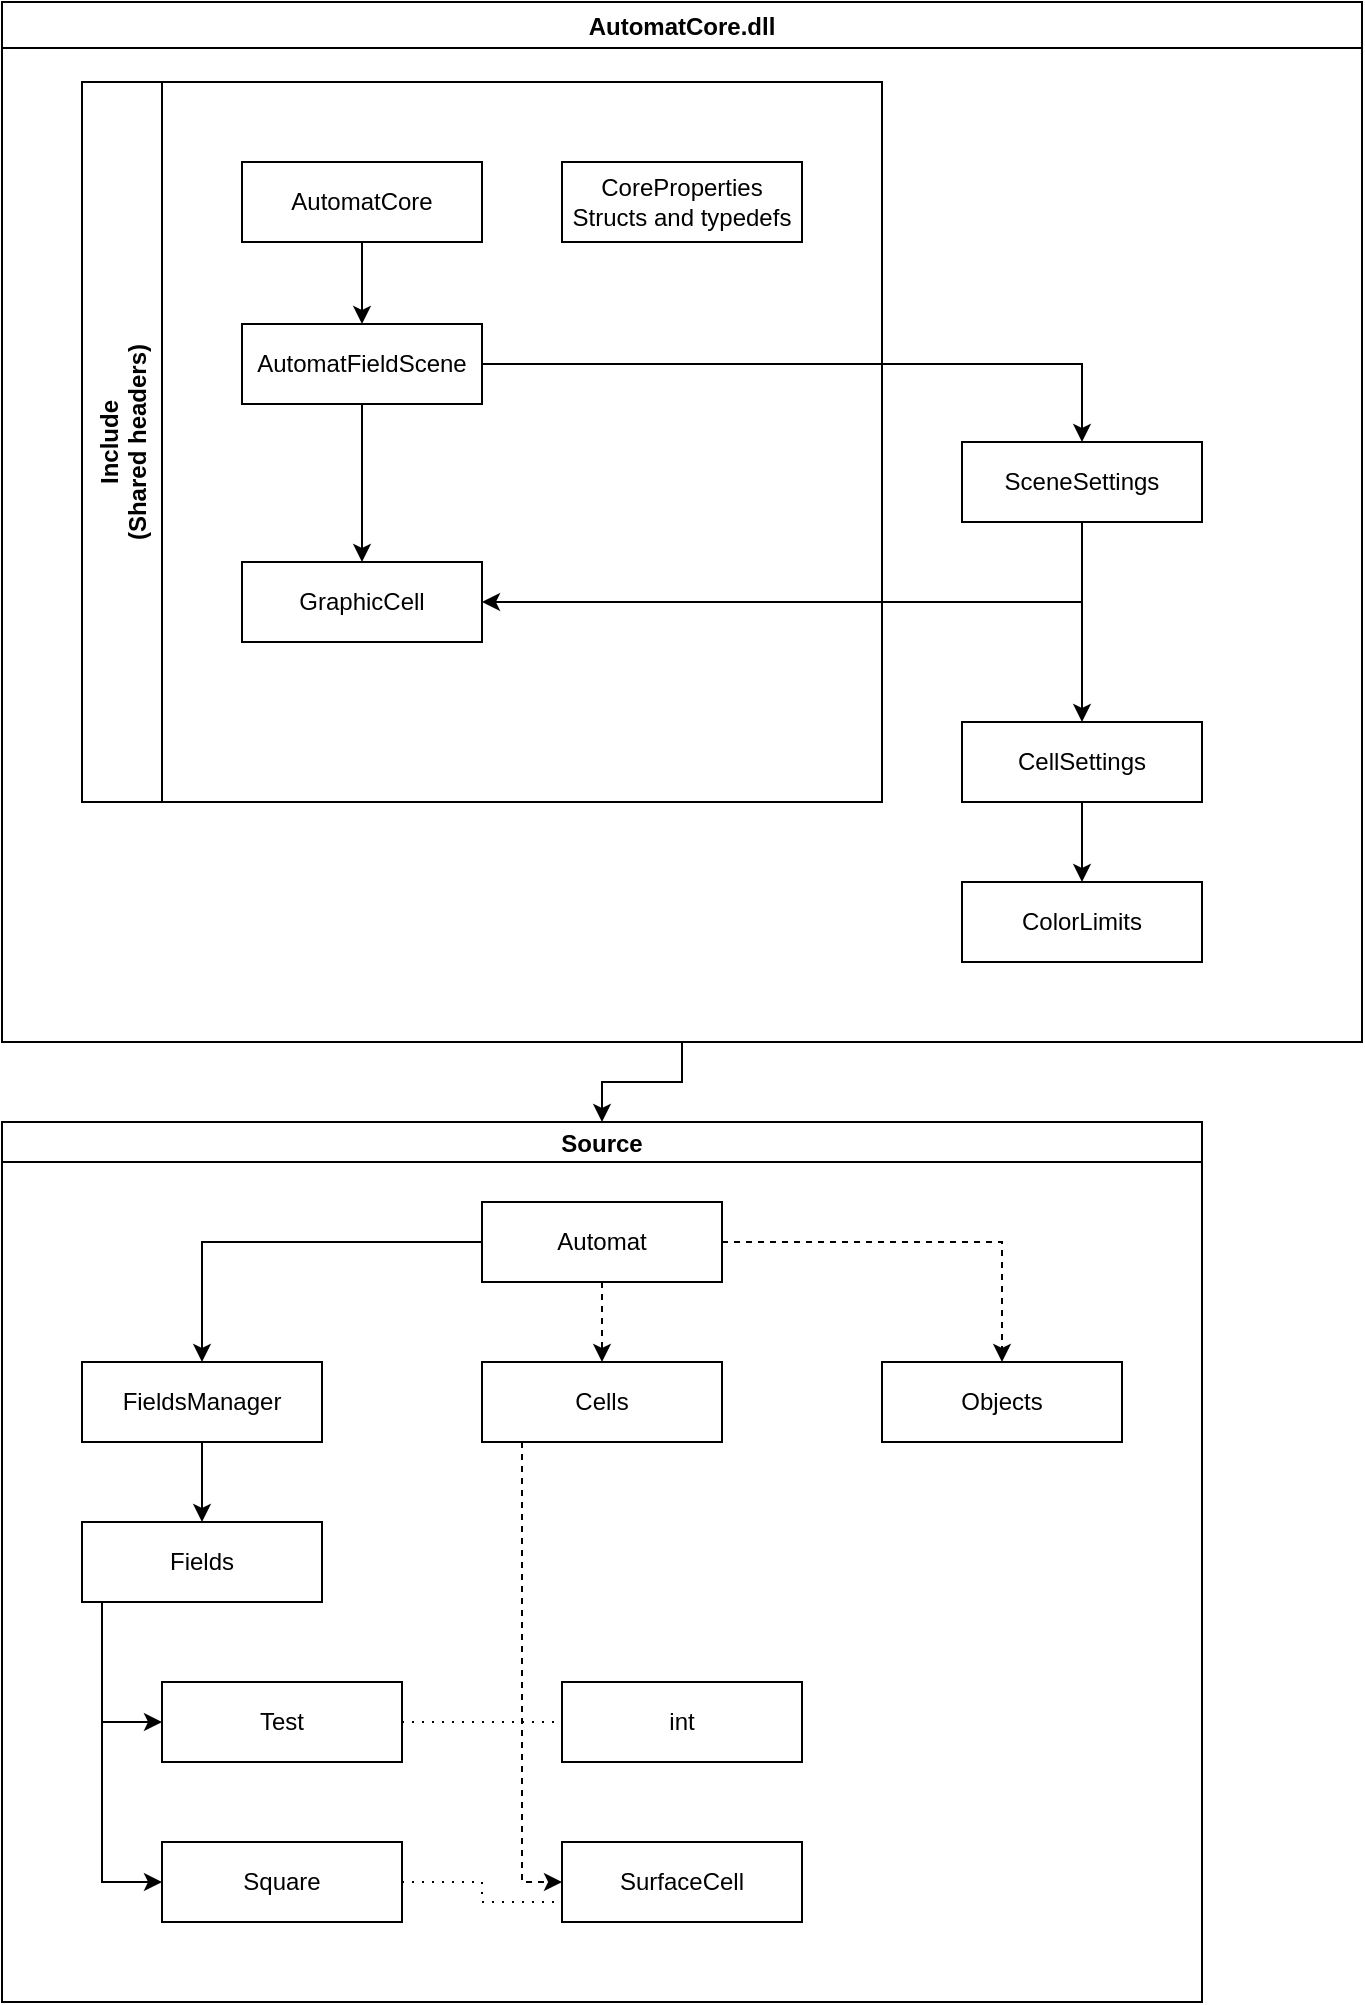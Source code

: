 <mxfile version="15.4.0" type="device" pages="2"><diagram id="4r1GiHwD7035O4oH_AOl" name="Понятия"><mxGraphModel dx="1422" dy="862" grid="1" gridSize="10" guides="1" tooltips="1" connect="1" arrows="1" fold="1" page="1" pageScale="1" pageWidth="827" pageHeight="1169" math="0" shadow="0"><root><mxCell id="0"/><mxCell id="1" parent="0"/><mxCell id="MolSmP_dhW3LQpc_AyIe-13" value="Source" style="swimlane;startSize=20;" parent="1" vertex="1"><mxGeometry x="40" y="600" width="600" height="440" as="geometry"/></mxCell><mxCell id="omz_tT-opb6Poc-mMWA1-1" value="Automat" style="rounded=0;whiteSpace=wrap;html=1;" parent="MolSmP_dhW3LQpc_AyIe-13" vertex="1"><mxGeometry x="240" y="40" width="120" height="40" as="geometry"/></mxCell><mxCell id="omz_tT-opb6Poc-mMWA1-2" value="Fields" style="rounded=0;whiteSpace=wrap;html=1;" parent="MolSmP_dhW3LQpc_AyIe-13" vertex="1"><mxGeometry x="40" y="200" width="120" height="40" as="geometry"/></mxCell><mxCell id="omz_tT-opb6Poc-mMWA1-4" value="Cells" style="rounded=0;whiteSpace=wrap;html=1;" parent="MolSmP_dhW3LQpc_AyIe-13" vertex="1"><mxGeometry x="240" y="120" width="120" height="40" as="geometry"/></mxCell><mxCell id="omz_tT-opb6Poc-mMWA1-5" value="" style="edgeStyle=orthogonalEdgeStyle;rounded=0;orthogonalLoop=1;jettySize=auto;html=1;dashed=1;" parent="MolSmP_dhW3LQpc_AyIe-13" source="omz_tT-opb6Poc-mMWA1-1" target="omz_tT-opb6Poc-mMWA1-4" edge="1"><mxGeometry relative="1" as="geometry"/></mxCell><mxCell id="omz_tT-opb6Poc-mMWA1-6" value="Objects" style="rounded=0;whiteSpace=wrap;html=1;" parent="MolSmP_dhW3LQpc_AyIe-13" vertex="1"><mxGeometry x="440" y="120" width="120" height="40" as="geometry"/></mxCell><mxCell id="omz_tT-opb6Poc-mMWA1-7" value="" style="edgeStyle=orthogonalEdgeStyle;rounded=0;orthogonalLoop=1;jettySize=auto;html=1;dashed=1;" parent="MolSmP_dhW3LQpc_AyIe-13" source="omz_tT-opb6Poc-mMWA1-1" target="omz_tT-opb6Poc-mMWA1-6" edge="1"><mxGeometry relative="1" as="geometry"/></mxCell><mxCell id="MolSmP_dhW3LQpc_AyIe-1" value="Test" style="rounded=0;whiteSpace=wrap;html=1;" parent="MolSmP_dhW3LQpc_AyIe-13" vertex="1"><mxGeometry x="80" y="280" width="120" height="40" as="geometry"/></mxCell><mxCell id="MolSmP_dhW3LQpc_AyIe-2" value="" style="edgeStyle=orthogonalEdgeStyle;rounded=0;orthogonalLoop=1;jettySize=auto;html=1;" parent="MolSmP_dhW3LQpc_AyIe-13" source="omz_tT-opb6Poc-mMWA1-2" target="MolSmP_dhW3LQpc_AyIe-1" edge="1"><mxGeometry relative="1" as="geometry"><Array as="points"><mxPoint x="50" y="300"/></Array></mxGeometry></mxCell><mxCell id="MolSmP_dhW3LQpc_AyIe-3" value="Square" style="rounded=0;whiteSpace=wrap;html=1;" parent="MolSmP_dhW3LQpc_AyIe-13" vertex="1"><mxGeometry x="80" y="360" width="120" height="40" as="geometry"/></mxCell><mxCell id="MolSmP_dhW3LQpc_AyIe-4" value="" style="edgeStyle=orthogonalEdgeStyle;rounded=0;orthogonalLoop=1;jettySize=auto;html=1;" parent="MolSmP_dhW3LQpc_AyIe-13" source="omz_tT-opb6Poc-mMWA1-2" target="MolSmP_dhW3LQpc_AyIe-3" edge="1"><mxGeometry relative="1" as="geometry"><Array as="points"><mxPoint x="50" y="380"/></Array></mxGeometry></mxCell><mxCell id="MolSmP_dhW3LQpc_AyIe-7" style="edgeStyle=orthogonalEdgeStyle;rounded=0;orthogonalLoop=1;jettySize=auto;html=1;entryX=0.5;entryY=0;entryDx=0;entryDy=0;" parent="MolSmP_dhW3LQpc_AyIe-13" source="MolSmP_dhW3LQpc_AyIe-5" target="omz_tT-opb6Poc-mMWA1-2" edge="1"><mxGeometry relative="1" as="geometry"/></mxCell><mxCell id="MolSmP_dhW3LQpc_AyIe-5" value="FieldsManager" style="rounded=0;whiteSpace=wrap;html=1;" parent="MolSmP_dhW3LQpc_AyIe-13" vertex="1"><mxGeometry x="40" y="120" width="120" height="40" as="geometry"/></mxCell><mxCell id="MolSmP_dhW3LQpc_AyIe-6" value="" style="edgeStyle=orthogonalEdgeStyle;rounded=0;orthogonalLoop=1;jettySize=auto;html=1;" parent="MolSmP_dhW3LQpc_AyIe-13" source="omz_tT-opb6Poc-mMWA1-1" target="MolSmP_dhW3LQpc_AyIe-5" edge="1"><mxGeometry relative="1" as="geometry"/></mxCell><mxCell id="MolSmP_dhW3LQpc_AyIe-8" value="SurfaceCell" style="rounded=0;whiteSpace=wrap;html=1;" parent="MolSmP_dhW3LQpc_AyIe-13" vertex="1"><mxGeometry x="280" y="360" width="120" height="40" as="geometry"/></mxCell><mxCell id="MolSmP_dhW3LQpc_AyIe-9" value="" style="edgeStyle=orthogonalEdgeStyle;rounded=0;orthogonalLoop=1;jettySize=auto;html=1;dashed=1;" parent="MolSmP_dhW3LQpc_AyIe-13" source="omz_tT-opb6Poc-mMWA1-4" target="MolSmP_dhW3LQpc_AyIe-8" edge="1"><mxGeometry relative="1" as="geometry"><Array as="points"><mxPoint x="260" y="380"/></Array></mxGeometry></mxCell><mxCell id="MolSmP_dhW3LQpc_AyIe-10" style="edgeStyle=orthogonalEdgeStyle;rounded=0;orthogonalLoop=1;jettySize=auto;html=1;entryX=0;entryY=0.75;entryDx=0;entryDy=0;dashed=1;endArrow=none;endFill=0;dashPattern=1 4;" parent="MolSmP_dhW3LQpc_AyIe-13" source="MolSmP_dhW3LQpc_AyIe-3" target="MolSmP_dhW3LQpc_AyIe-8" edge="1"><mxGeometry relative="1" as="geometry"/></mxCell><mxCell id="MolSmP_dhW3LQpc_AyIe-11" value="int" style="rounded=0;whiteSpace=wrap;html=1;" parent="MolSmP_dhW3LQpc_AyIe-13" vertex="1"><mxGeometry x="280" y="280" width="120" height="40" as="geometry"/></mxCell><mxCell id="MolSmP_dhW3LQpc_AyIe-12" value="" style="edgeStyle=orthogonalEdgeStyle;rounded=0;orthogonalLoop=1;jettySize=auto;html=1;dashed=1;endArrow=none;endFill=0;dashPattern=1 4;" parent="MolSmP_dhW3LQpc_AyIe-13" source="MolSmP_dhW3LQpc_AyIe-1" target="MolSmP_dhW3LQpc_AyIe-11" edge="1"><mxGeometry relative="1" as="geometry"/></mxCell><mxCell id="MolSmP_dhW3LQpc_AyIe-35" style="edgeStyle=orthogonalEdgeStyle;rounded=0;orthogonalLoop=1;jettySize=auto;html=1;entryX=0.5;entryY=0;entryDx=0;entryDy=0;endArrow=classic;endFill=1;" parent="1" source="MolSmP_dhW3LQpc_AyIe-14" target="MolSmP_dhW3LQpc_AyIe-13" edge="1"><mxGeometry relative="1" as="geometry"/></mxCell><mxCell id="MolSmP_dhW3LQpc_AyIe-14" value="AutomatCore.dll" style="swimlane;" parent="1" vertex="1"><mxGeometry x="40" y="40" width="680" height="520" as="geometry"/></mxCell><mxCell id="MolSmP_dhW3LQpc_AyIe-16" value="Include&#10;(Shared headers)" style="swimlane;horizontal=0;startSize=40;" parent="MolSmP_dhW3LQpc_AyIe-14" vertex="1"><mxGeometry x="40" y="40" width="400" height="360" as="geometry"/></mxCell><mxCell id="MolSmP_dhW3LQpc_AyIe-22" style="edgeStyle=orthogonalEdgeStyle;rounded=0;orthogonalLoop=1;jettySize=auto;html=1;entryX=0.5;entryY=0;entryDx=0;entryDy=0;endArrow=classic;endFill=1;" parent="MolSmP_dhW3LQpc_AyIe-16" source="MolSmP_dhW3LQpc_AyIe-15" target="MolSmP_dhW3LQpc_AyIe-17" edge="1"><mxGeometry relative="1" as="geometry"/></mxCell><mxCell id="MolSmP_dhW3LQpc_AyIe-15" value="AutomatCore" style="rounded=0;whiteSpace=wrap;html=1;" parent="MolSmP_dhW3LQpc_AyIe-16" vertex="1"><mxGeometry x="80" y="40" width="120" height="40" as="geometry"/></mxCell><mxCell id="MolSmP_dhW3LQpc_AyIe-18" value="CoreProperties&lt;br&gt;Structs and typedefs" style="rounded=0;whiteSpace=wrap;html=1;" parent="MolSmP_dhW3LQpc_AyIe-16" vertex="1"><mxGeometry x="240" y="40" width="120" height="40" as="geometry"/></mxCell><mxCell id="MolSmP_dhW3LQpc_AyIe-24" value="" style="edgeStyle=orthogonalEdgeStyle;rounded=0;orthogonalLoop=1;jettySize=auto;html=1;endArrow=classic;endFill=1;" parent="MolSmP_dhW3LQpc_AyIe-16" source="MolSmP_dhW3LQpc_AyIe-17" target="MolSmP_dhW3LQpc_AyIe-21" edge="1"><mxGeometry relative="1" as="geometry"/></mxCell><mxCell id="MolSmP_dhW3LQpc_AyIe-17" value="AutomatFieldScene" style="rounded=0;whiteSpace=wrap;html=1;" parent="MolSmP_dhW3LQpc_AyIe-16" vertex="1"><mxGeometry x="80" y="121" width="120" height="40" as="geometry"/></mxCell><mxCell id="MolSmP_dhW3LQpc_AyIe-21" value="&lt;span style=&quot;text-align: left&quot;&gt;GraphicCell&lt;/span&gt;" style="rounded=0;whiteSpace=wrap;html=1;" parent="MolSmP_dhW3LQpc_AyIe-16" vertex="1"><mxGeometry x="80" y="240" width="120" height="40" as="geometry"/></mxCell><mxCell id="MolSmP_dhW3LQpc_AyIe-28" style="edgeStyle=orthogonalEdgeStyle;rounded=0;orthogonalLoop=1;jettySize=auto;html=1;entryX=1;entryY=0.5;entryDx=0;entryDy=0;endArrow=classic;endFill=1;" parent="MolSmP_dhW3LQpc_AyIe-14" source="MolSmP_dhW3LQpc_AyIe-25" target="MolSmP_dhW3LQpc_AyIe-21" edge="1"><mxGeometry relative="1" as="geometry"><Array as="points"><mxPoint x="540" y="300"/></Array></mxGeometry></mxCell><mxCell id="MolSmP_dhW3LQpc_AyIe-25" value="SceneSettings&lt;br&gt;" style="rounded=0;whiteSpace=wrap;html=1;" parent="MolSmP_dhW3LQpc_AyIe-14" vertex="1"><mxGeometry x="480" y="220" width="120" height="40" as="geometry"/></mxCell><mxCell id="MolSmP_dhW3LQpc_AyIe-26" value="" style="edgeStyle=orthogonalEdgeStyle;rounded=0;orthogonalLoop=1;jettySize=auto;html=1;endArrow=classic;endFill=1;" parent="MolSmP_dhW3LQpc_AyIe-14" source="MolSmP_dhW3LQpc_AyIe-17" target="MolSmP_dhW3LQpc_AyIe-25" edge="1"><mxGeometry relative="1" as="geometry"><Array as="points"><mxPoint x="540" y="181"/></Array></mxGeometry></mxCell><mxCell id="MolSmP_dhW3LQpc_AyIe-34" value="" style="edgeStyle=orthogonalEdgeStyle;rounded=0;orthogonalLoop=1;jettySize=auto;html=1;endArrow=classic;endFill=1;" parent="MolSmP_dhW3LQpc_AyIe-14" source="MolSmP_dhW3LQpc_AyIe-31" target="MolSmP_dhW3LQpc_AyIe-33" edge="1"><mxGeometry relative="1" as="geometry"/></mxCell><mxCell id="MolSmP_dhW3LQpc_AyIe-31" value="CellSettings" style="rounded=0;whiteSpace=wrap;html=1;" parent="MolSmP_dhW3LQpc_AyIe-14" vertex="1"><mxGeometry x="480" y="360" width="120" height="40" as="geometry"/></mxCell><mxCell id="MolSmP_dhW3LQpc_AyIe-32" value="" style="edgeStyle=orthogonalEdgeStyle;rounded=0;orthogonalLoop=1;jettySize=auto;html=1;endArrow=classic;endFill=1;" parent="MolSmP_dhW3LQpc_AyIe-14" source="MolSmP_dhW3LQpc_AyIe-25" target="MolSmP_dhW3LQpc_AyIe-31" edge="1"><mxGeometry relative="1" as="geometry"/></mxCell><mxCell id="MolSmP_dhW3LQpc_AyIe-33" value="ColorLimits" style="rounded=0;whiteSpace=wrap;html=1;" parent="MolSmP_dhW3LQpc_AyIe-14" vertex="1"><mxGeometry x="480" y="440" width="120" height="40" as="geometry"/></mxCell></root></mxGraphModel></diagram><diagram id="Ix_5opLD0Rr6IitZnWCX" name="Fields"><mxGraphModel dx="813" dy="493" grid="1" gridSize="10" guides="1" tooltips="1" connect="1" arrows="1" fold="1" page="1" pageScale="1" pageWidth="1600" pageHeight="900" math="0" shadow="0"><root><mxCell id="7uftAyetkC6rROW-yrYo-0"/><mxCell id="7uftAyetkC6rROW-yrYo-1" parent="7uftAyetkC6rROW-yrYo-0"/><mxCell id="7uftAyetkC6rROW-yrYo-14" value="" style="edgeStyle=orthogonalEdgeStyle;orthogonalLoop=1;jettySize=auto;html=1;rounded=0;" edge="1" parent="7uftAyetkC6rROW-yrYo-1" source="7uftAyetkC6rROW-yrYo-6" target="7uftAyetkC6rROW-yrYo-10"><mxGeometry relative="1" as="geometry"/></mxCell><mxCell id="7uftAyetkC6rROW-yrYo-6" value="ObjectID" style="swimlane;fontStyle=1;align=center;verticalAlign=top;childLayout=stackLayout;horizontal=1;startSize=26;horizontalStack=0;resizeParent=1;resizeParentMax=0;resizeLast=0;collapsible=1;marginBottom=0;" vertex="1" parent="7uftAyetkC6rROW-yrYo-1"><mxGeometry x="120" width="160" height="86" as="geometry"/></mxCell><mxCell id="7uftAyetkC6rROW-yrYo-7" value="- ID: int" style="text;strokeColor=none;fillColor=none;align=left;verticalAlign=top;spacingLeft=4;spacingRight=4;overflow=hidden;rotatable=0;points=[[0,0.5],[1,0.5]];portConstraint=eastwest;" vertex="1" parent="7uftAyetkC6rROW-yrYo-6"><mxGeometry y="26" width="160" height="26" as="geometry"/></mxCell><mxCell id="7uftAyetkC6rROW-yrYo-8" value="" style="line;strokeWidth=1;fillColor=none;align=left;verticalAlign=middle;spacingTop=-1;spacingLeft=3;spacingRight=3;rotatable=0;labelPosition=right;points=[];portConstraint=eastwest;" vertex="1" parent="7uftAyetkC6rROW-yrYo-6"><mxGeometry y="52" width="160" height="8" as="geometry"/></mxCell><mxCell id="7uftAyetkC6rROW-yrYo-9" value="+ getID() const: int" style="text;strokeColor=none;fillColor=none;align=left;verticalAlign=top;spacingLeft=4;spacingRight=4;overflow=hidden;rotatable=0;points=[[0,0.5],[1,0.5]];portConstraint=eastwest;" vertex="1" parent="7uftAyetkC6rROW-yrYo-6"><mxGeometry y="60" width="160" height="26" as="geometry"/></mxCell><mxCell id="7uftAyetkC6rROW-yrYo-10" value="AbstractField" style="swimlane;fontStyle=1;align=center;verticalAlign=top;childLayout=stackLayout;horizontal=1;startSize=26;horizontalStack=0;resizeParent=1;resizeParentMax=0;resizeLast=0;collapsible=1;marginBottom=0;" vertex="1" parent="7uftAyetkC6rROW-yrYo-1"><mxGeometry x="80" y="160" width="240" height="138" as="geometry"/></mxCell><mxCell id="7uftAyetkC6rROW-yrYo-11" value="- AvalableDirections: Directions" style="text;strokeColor=none;fillColor=none;align=left;verticalAlign=top;spacingLeft=4;spacingRight=4;overflow=hidden;rotatable=0;points=[[0,0.5],[1,0.5]];portConstraint=eastwest;" vertex="1" parent="7uftAyetkC6rROW-yrYo-10"><mxGeometry y="26" width="240" height="26" as="geometry"/></mxCell><mxCell id="7uftAyetkC6rROW-yrYo-15" value="- MapName: std::string" style="text;strokeColor=none;fillColor=none;align=left;verticalAlign=top;spacingLeft=4;spacingRight=4;overflow=hidden;rotatable=0;points=[[0,0.5],[1,0.5]];portConstraint=eastwest;" vertex="1" parent="7uftAyetkC6rROW-yrYo-10"><mxGeometry y="52" width="240" height="26" as="geometry"/></mxCell><mxCell id="7uftAyetkC6rROW-yrYo-16" value="# Height: int" style="text;strokeColor=none;fillColor=none;align=left;verticalAlign=top;spacingLeft=4;spacingRight=4;overflow=hidden;rotatable=0;points=[[0,0.5],[1,0.5]];portConstraint=eastwest;" vertex="1" parent="7uftAyetkC6rROW-yrYo-10"><mxGeometry y="78" width="240" height="26" as="geometry"/></mxCell><mxCell id="7uftAyetkC6rROW-yrYo-12" value="" style="line;strokeWidth=1;fillColor=none;align=left;verticalAlign=middle;spacingTop=-1;spacingLeft=3;spacingRight=3;rotatable=0;labelPosition=right;points=[];portConstraint=eastwest;" vertex="1" parent="7uftAyetkC6rROW-yrYo-10"><mxGeometry y="104" width="240" height="8" as="geometry"/></mxCell><mxCell id="7uftAyetkC6rROW-yrYo-13" value="+ getHeight() const: int" style="text;strokeColor=none;fillColor=none;align=left;verticalAlign=top;spacingLeft=4;spacingRight=4;overflow=hidden;rotatable=0;points=[[0,0.5],[1,0.5]];portConstraint=eastwest;" vertex="1" parent="7uftAyetkC6rROW-yrYo-10"><mxGeometry y="112" width="240" height="26" as="geometry"/></mxCell><mxCell id="7uftAyetkC6rROW-yrYo-29" style="edgeStyle=orthogonalEdgeStyle;rounded=0;orthogonalLoop=1;jettySize=auto;html=1;entryX=1;entryY=0.5;entryDx=0;entryDy=0;endArrow=diamondThin;endFill=1;" edge="1" parent="7uftAyetkC6rROW-yrYo-1" source="7uftAyetkC6rROW-yrYo-17" target="7uftAyetkC6rROW-yrYo-11"><mxGeometry relative="1" as="geometry"/></mxCell><mxCell id="7uftAyetkC6rROW-yrYo-17" value="Directions" style="swimlane;fontStyle=1;align=center;verticalAlign=top;childLayout=stackLayout;horizontal=1;startSize=26;horizontalStack=0;resizeParent=1;resizeParentMax=0;resizeLast=0;collapsible=1;marginBottom=0;" vertex="1" parent="7uftAyetkC6rROW-yrYo-1"><mxGeometry x="670" y="70" width="320" height="258" as="geometry"/></mxCell><mxCell id="7uftAyetkC6rROW-yrYo-18" value="- NDirections: unsigned short int" style="text;strokeColor=none;fillColor=none;align=left;verticalAlign=top;spacingLeft=4;spacingRight=4;overflow=hidden;rotatable=0;points=[[0,0.5],[1,0.5]];portConstraint=eastwest;" vertex="1" parent="7uftAyetkC6rROW-yrYo-17"><mxGeometry y="26" width="320" height="26" as="geometry"/></mxCell><mxCell id="7uftAyetkC6rROW-yrYo-19" value="" style="line;strokeWidth=1;fillColor=none;align=left;verticalAlign=middle;spacingTop=-1;spacingLeft=3;spacingRight=3;rotatable=0;labelPosition=right;points=[];portConstraint=eastwest;" vertex="1" parent="7uftAyetkC6rROW-yrYo-17"><mxGeometry y="52" width="320" height="8" as="geometry"/></mxCell><mxCell id="7uftAyetkC6rROW-yrYo-25" value="+ Directions(int nDirs)" style="text;strokeColor=none;fillColor=none;align=left;verticalAlign=top;spacingLeft=4;spacingRight=4;overflow=hidden;rotatable=0;points=[[0,0.5],[1,0.5]];portConstraint=eastwest;fontStyle=0" vertex="1" parent="7uftAyetkC6rROW-yrYo-17"><mxGeometry y="60" width="320" height="26" as="geometry"/></mxCell><mxCell id="7uftAyetkC6rROW-yrYo-26" value="+ Directions(Direction maxDirection)" style="text;strokeColor=none;fillColor=none;align=left;verticalAlign=top;spacingLeft=4;spacingRight=4;overflow=hidden;rotatable=0;points=[[0,0.5],[1,0.5]];portConstraint=eastwest;fontStyle=0" vertex="1" parent="7uftAyetkC6rROW-yrYo-17"><mxGeometry y="86" width="320" height="26" as="geometry"/></mxCell><mxCell id="7uftAyetkC6rROW-yrYo-28" value="" style="line;strokeWidth=1;fillColor=none;align=left;verticalAlign=middle;spacingTop=-1;spacingLeft=3;spacingRight=3;rotatable=0;labelPosition=right;points=[];portConstraint=eastwest;" vertex="1" parent="7uftAyetkC6rROW-yrYo-17"><mxGeometry y="112" width="320" height="8" as="geometry"/></mxCell><mxCell id="7uftAyetkC6rROW-yrYo-27" value="+ operator int()" style="text;strokeColor=none;fillColor=none;align=left;verticalAlign=top;spacingLeft=4;spacingRight=4;overflow=hidden;rotatable=0;points=[[0,0.5],[1,0.5]];portConstraint=eastwest;fontStyle=0" vertex="1" parent="7uftAyetkC6rROW-yrYo-17"><mxGeometry y="120" width="320" height="26" as="geometry"/></mxCell><mxCell id="7uftAyetkC6rROW-yrYo-24" value="" style="line;strokeWidth=1;fillColor=none;align=left;verticalAlign=middle;spacingTop=-1;spacingLeft=3;spacingRight=3;rotatable=0;labelPosition=right;points=[];portConstraint=eastwest;" vertex="1" parent="7uftAyetkC6rROW-yrYo-17"><mxGeometry y="146" width="320" height="8" as="geometry"/></mxCell><mxCell id="7uftAyetkC6rROW-yrYo-20" value="+ getRawDirections() const: int" style="text;strokeColor=none;fillColor=none;align=left;verticalAlign=top;spacingLeft=4;spacingRight=4;overflow=hidden;rotatable=0;points=[[0,0.5],[1,0.5]];portConstraint=eastwest;" vertex="1" parent="7uftAyetkC6rROW-yrYo-17"><mxGeometry y="154" width="320" height="26" as="geometry"/></mxCell><mxCell id="7uftAyetkC6rROW-yrYo-21" value="+ isDirectValide(int direction) const: int" style="text;strokeColor=none;fillColor=none;align=left;verticalAlign=top;spacingLeft=4;spacingRight=4;overflow=hidden;rotatable=0;points=[[0,0.5],[1,0.5]];portConstraint=eastwest;" vertex="1" parent="7uftAyetkC6rROW-yrYo-17"><mxGeometry y="180" width="320" height="26" as="geometry"/></mxCell><mxCell id="7uftAyetkC6rROW-yrYo-22" value="+ normalize(int&amp; rawDirection) const: void" style="text;strokeColor=none;fillColor=none;align=left;verticalAlign=top;spacingLeft=4;spacingRight=4;overflow=hidden;rotatable=0;points=[[0,0.5],[1,0.5]];portConstraint=eastwest;" vertex="1" parent="7uftAyetkC6rROW-yrYo-17"><mxGeometry y="206" width="320" height="26" as="geometry"/></mxCell><mxCell id="7uftAyetkC6rROW-yrYo-23" value="+ getDirection(int rawDirection) const: Direction" style="text;strokeColor=none;fillColor=none;align=left;verticalAlign=top;spacingLeft=4;spacingRight=4;overflow=hidden;rotatable=0;points=[[0,0.5],[1,0.5]];portConstraint=eastwest;fontStyle=2" vertex="1" parent="7uftAyetkC6rROW-yrYo-17"><mxGeometry y="232" width="320" height="26" as="geometry"/></mxCell><mxCell id="7uftAyetkC6rROW-yrYo-42" style="edgeStyle=orthogonalEdgeStyle;rounded=0;orthogonalLoop=1;jettySize=auto;html=1;entryX=1;entryY=0.5;entryDx=0;entryDy=0;endArrow=diamond;endFill=0;" edge="1" parent="7uftAyetkC6rROW-yrYo-1" source="7uftAyetkC6rROW-yrYo-30" target="7uftAyetkC6rROW-yrYo-27"><mxGeometry relative="1" as="geometry"/></mxCell><mxCell id="7uftAyetkC6rROW-yrYo-30" value="Direction" style="swimlane;fontStyle=1;align=center;verticalAlign=top;childLayout=stackLayout;horizontal=1;startSize=26;horizontalStack=0;resizeParent=1;resizeParentMax=0;resizeLast=0;collapsible=1;marginBottom=0;" vertex="1" parent="7uftAyetkC6rROW-yrYo-1"><mxGeometry x="1170" y="70" width="260" height="276" as="geometry"/></mxCell><mxCell id="7uftAyetkC6rROW-yrYo-31" value="+ Azimuth: int" style="text;strokeColor=none;fillColor=none;align=left;verticalAlign=top;spacingLeft=4;spacingRight=4;overflow=hidden;rotatable=0;points=[[0,0.5],[1,0.5]];portConstraint=eastwest;" vertex="1" parent="7uftAyetkC6rROW-yrYo-30"><mxGeometry y="26" width="260" height="26" as="geometry"/></mxCell><mxCell id="7uftAyetkC6rROW-yrYo-34" value="+ Access: bool" style="text;strokeColor=none;fillColor=none;align=left;verticalAlign=top;spacingLeft=4;spacingRight=4;overflow=hidden;rotatable=0;points=[[0,0.5],[1,0.5]];portConstraint=eastwest;" vertex="1" parent="7uftAyetkC6rROW-yrYo-30"><mxGeometry y="52" width="260" height="26" as="geometry"/></mxCell><mxCell id="7uftAyetkC6rROW-yrYo-32" value="" style="line;strokeWidth=1;fillColor=none;align=left;verticalAlign=middle;spacingTop=-1;spacingLeft=3;spacingRight=3;rotatable=0;labelPosition=right;points=[];portConstraint=eastwest;" vertex="1" parent="7uftAyetkC6rROW-yrYo-30"><mxGeometry y="78" width="260" height="8" as="geometry"/></mxCell><mxCell id="7uftAyetkC6rROW-yrYo-33" value="+ Direction(int rawDirection, bool accessable)" style="text;strokeColor=none;fillColor=none;align=left;verticalAlign=top;spacingLeft=4;spacingRight=4;overflow=hidden;rotatable=0;points=[[0,0.5],[1,0.5]];portConstraint=eastwest;fontStyle=0" vertex="1" parent="7uftAyetkC6rROW-yrYo-30"><mxGeometry y="86" width="260" height="26" as="geometry"/></mxCell><mxCell id="7uftAyetkC6rROW-yrYo-35" value="+ Direction(const Direction&amp;)" style="text;strokeColor=none;fillColor=none;align=left;verticalAlign=top;spacingLeft=4;spacingRight=4;overflow=hidden;rotatable=0;points=[[0,0.5],[1,0.5]];portConstraint=eastwest;fontStyle=0" vertex="1" parent="7uftAyetkC6rROW-yrYo-30"><mxGeometry y="112" width="260" height="26" as="geometry"/></mxCell><mxCell id="7uftAyetkC6rROW-yrYo-38" value="+ Direction&amp; operator=(const Direction&amp;)" style="text;strokeColor=none;fillColor=none;align=left;verticalAlign=top;spacingLeft=4;spacingRight=4;overflow=hidden;rotatable=0;points=[[0,0.5],[1,0.5]];portConstraint=eastwest;fontStyle=0" vertex="1" parent="7uftAyetkC6rROW-yrYo-30"><mxGeometry y="138" width="260" height="26" as="geometry"/></mxCell><mxCell id="7uftAyetkC6rROW-yrYo-36" value="" style="line;strokeWidth=1;fillColor=none;align=left;verticalAlign=middle;spacingTop=-1;spacingLeft=3;spacingRight=3;rotatable=0;labelPosition=right;points=[];portConstraint=eastwest;" vertex="1" parent="7uftAyetkC6rROW-yrYo-30"><mxGeometry y="164" width="260" height="8" as="geometry"/></mxCell><mxCell id="7uftAyetkC6rROW-yrYo-40" value="+ operator==(const Direction&amp;) const: bool" style="text;strokeColor=none;fillColor=none;align=left;verticalAlign=top;spacingLeft=4;spacingRight=4;overflow=hidden;rotatable=0;points=[[0,0.5],[1,0.5]];portConstraint=eastwest;fontStyle=0" vertex="1" parent="7uftAyetkC6rROW-yrYo-30"><mxGeometry y="172" width="260" height="26" as="geometry"/></mxCell><mxCell id="7uftAyetkC6rROW-yrYo-39" value="+ operator!=(const Direction&amp;) const: bool" style="text;strokeColor=none;fillColor=none;align=left;verticalAlign=top;spacingLeft=4;spacingRight=4;overflow=hidden;rotatable=0;points=[[0,0.5],[1,0.5]];portConstraint=eastwest;fontStyle=0" vertex="1" parent="7uftAyetkC6rROW-yrYo-30"><mxGeometry y="198" width="260" height="26" as="geometry"/></mxCell><mxCell id="7uftAyetkC6rROW-yrYo-41" value="+ operator int()" style="text;strokeColor=none;fillColor=none;align=left;verticalAlign=top;spacingLeft=4;spacingRight=4;overflow=hidden;rotatable=0;points=[[0,0.5],[1,0.5]];portConstraint=eastwest;fontStyle=0" vertex="1" parent="7uftAyetkC6rROW-yrYo-30"><mxGeometry y="224" width="260" height="26" as="geometry"/></mxCell><mxCell id="7uftAyetkC6rROW-yrYo-37" value="+ operator bool()" style="text;strokeColor=none;fillColor=none;align=left;verticalAlign=top;spacingLeft=4;spacingRight=4;overflow=hidden;rotatable=0;points=[[0,0.5],[1,0.5]];portConstraint=eastwest;fontStyle=0" vertex="1" parent="7uftAyetkC6rROW-yrYo-30"><mxGeometry y="250" width="260" height="26" as="geometry"/></mxCell></root></mxGraphModel></diagram></mxfile>